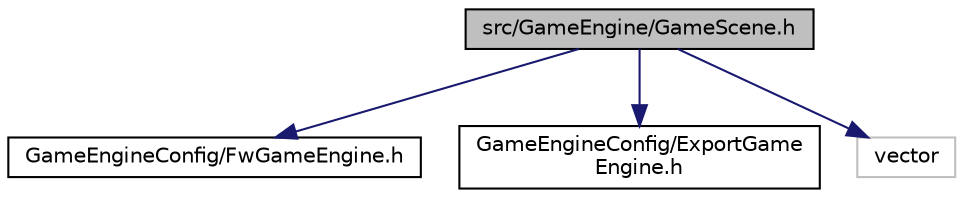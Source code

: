 digraph "src/GameEngine/GameScene.h"
{
  edge [fontname="Helvetica",fontsize="10",labelfontname="Helvetica",labelfontsize="10"];
  node [fontname="Helvetica",fontsize="10",shape=record];
  Node1 [label="src/GameEngine/GameScene.h",height=0.2,width=0.4,color="black", fillcolor="grey75", style="filled" fontcolor="black"];
  Node1 -> Node2 [color="midnightblue",fontsize="10",style="solid"];
  Node2 [label="GameEngineConfig/FwGameEngine.h",height=0.2,width=0.4,color="black", fillcolor="white", style="filled",URL="$_fw_game_engine_8h.html"];
  Node1 -> Node3 [color="midnightblue",fontsize="10",style="solid"];
  Node3 [label="GameEngineConfig/ExportGame\lEngine.h",height=0.2,width=0.4,color="black", fillcolor="white", style="filled",URL="$_export_game_engine_8h.html"];
  Node1 -> Node4 [color="midnightblue",fontsize="10",style="solid"];
  Node4 [label="vector",height=0.2,width=0.4,color="grey75", fillcolor="white", style="filled"];
}
